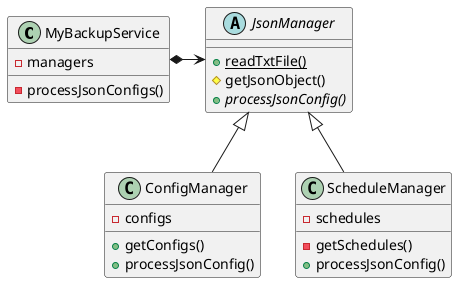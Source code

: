 @startuml OOP_Homework2_ClassDiagram

class MyBackupService {
	-managers
	-processJsonConfigs()
}

abstract class JsonManager {
	{static} +readTxtFile()
	#getJsonObject()
	{abstract} +processJsonConfig()
}

class ConfigManager extends JsonManager {
	-configs
	+getConfigs()
	+processJsonConfig()
}

class ScheduleManager extends JsonManager {
	-schedules
	-getSchedules()
	+processJsonConfig()
}

MyBackupService *-> JsonManager

@enduml